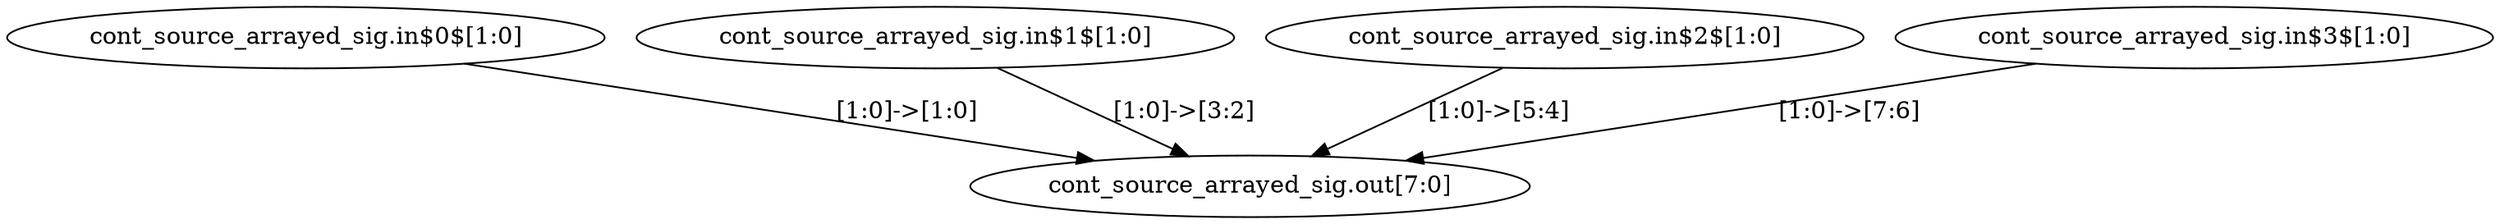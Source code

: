 digraph G {
	"cont_source_arrayed_sig.in$0$" -> "cont_source_arrayed_sig.out"[label="[1:0]->[1:0]"];
	"cont_source_arrayed_sig.in$1$" -> "cont_source_arrayed_sig.out"[label="[1:0]->[3:2]"];
	"cont_source_arrayed_sig.in$2$" -> "cont_source_arrayed_sig.out"[label="[1:0]->[5:4]"];
	"cont_source_arrayed_sig.in$3$" -> "cont_source_arrayed_sig.out"[label="[1:0]->[7:6]"];
	"cont_source_arrayed_sig.in$0$" [shape=ellipse, label="cont_source_arrayed_sig.in$0$[1:0]"];
	"cont_source_arrayed_sig.in$1$" [shape=ellipse, label="cont_source_arrayed_sig.in$1$[1:0]"];
	"cont_source_arrayed_sig.in$2$" [shape=ellipse, label="cont_source_arrayed_sig.in$2$[1:0]"];
	"cont_source_arrayed_sig.in$3$" [shape=ellipse, label="cont_source_arrayed_sig.in$3$[1:0]"];
	"cont_source_arrayed_sig.out" [shape=ellipse, label="cont_source_arrayed_sig.out[7:0]"];
}
